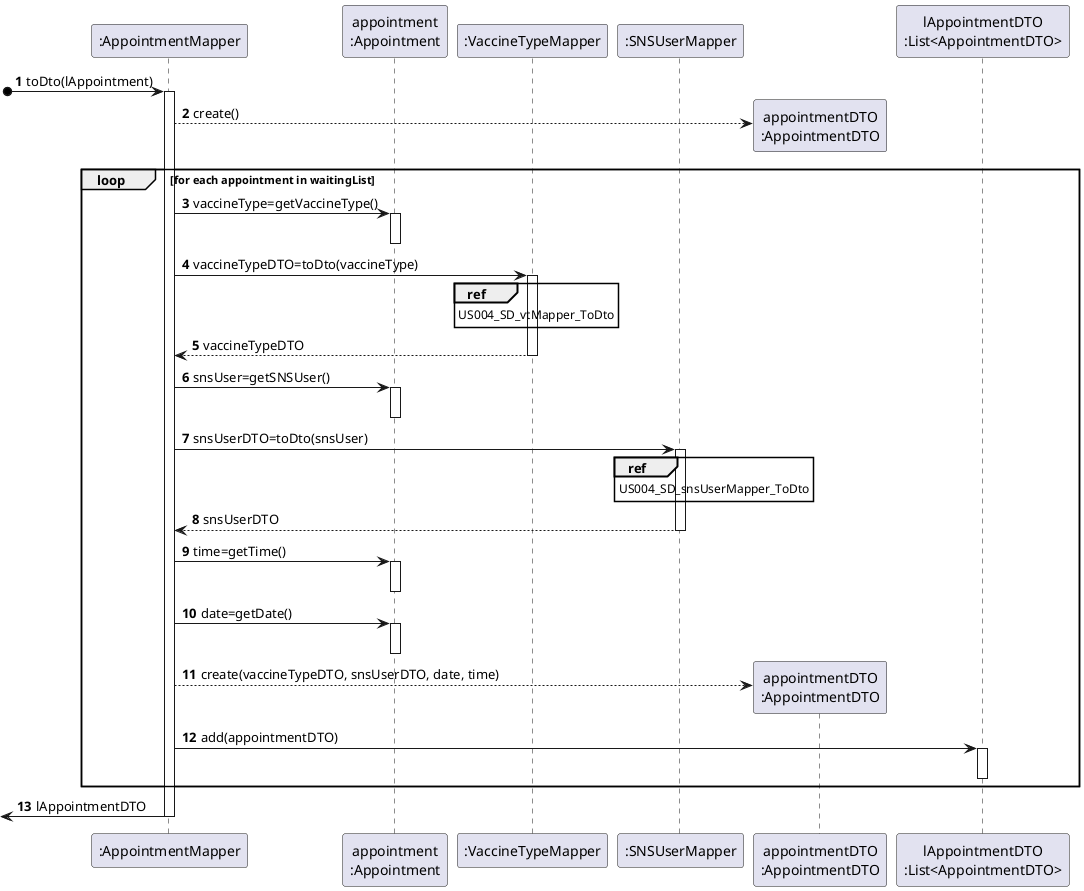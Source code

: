 @startuml
autonumber
participant ":AppointmentMapper" as appointmentMapper
participant "appointment\n:Appointment" as appointment
participant ":VaccineTypeMapper" as vaccineTypeMapper
participant ":SNSUserMapper" as snsUserMapper
participant "appointmentDTO\n:AppointmentDTO" as appointmentDTO
participant "lAppointmentDTO\n:List<AppointmentDTO>" as lAppointment


[o-> appointmentMapper : toDto(lAppointment)
activate appointmentMapper

appointmentMapper --> appointmentDTO ** : create()

loop for each appointment in waitingList

appointmentMapper -> appointment : vaccineType=getVaccineType()
activate appointment
deactivate appointment

appointmentMapper -> vaccineTypeMapper : vaccineTypeDTO=toDto(vaccineType)
activate vaccineTypeMapper
ref over vaccineTypeMapper [[US004_SD_vtMapper_ToDto.puml]] : US004_SD_vtMapper_ToDto
vaccineTypeMapper --> appointmentMapper : vaccineTypeDTO
deactivate vaccineTypeMapper

appointmentMapper -> appointment : snsUser=getSNSUser()
activate appointment
deactivate appointment

appointmentMapper -> snsUserMapper : snsUserDTO=toDto(snsUser)
activate snsUserMapper
ref over snsUserMapper [[US004_SD_snsUserMapper_ToDto.puml]] : US004_SD_snsUserMapper_ToDto
snsUserMapper --> appointmentMapper : snsUserDTO
deactivate snsUserMapper

appointmentMapper -> appointment : time=getTime()
activate appointment
deactivate appointment

appointmentMapper -> appointment : date=getDate()
activate appointment
deactivate appointment

appointmentMapper --> appointmentDTO ** : create(vaccineTypeDTO, snsUserDTO, date, time)

appointmentMapper -> lAppointment : add(appointmentDTO)
activate lAppointment
deactivate lAppointment

end

<- appointmentMapper : lAppointmentDTO
deactivate appointmentMapper
@enduml